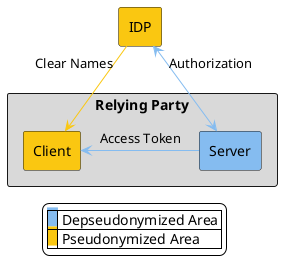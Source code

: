 @startuml
skinparam backgroundColor white

rectangle IDP #FAC711

rectangle RelyingParty as "Relying Party" #D9D9D9 {
  rectangle Client #FAC711
  rectangle Server #85BCF0
}

IDP "Authorization" <-[#85BCF0]down-> Server
IDP "Clear Names" -[#FAC711]left-> Client
Client <-[#85BCF0]right- Server : Access Token

 legend
 |<back:#85BCF0>   </back>| Depseudonymized Area |
 |<back:#FAC711>   </back>| Pseudonymized Area |
 endlegend

@enduml
